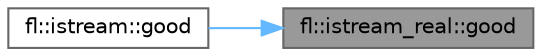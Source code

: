 digraph "fl::istream_real::good"
{
 // INTERACTIVE_SVG=YES
 // LATEX_PDF_SIZE
  bgcolor="transparent";
  edge [fontname=Helvetica,fontsize=10,labelfontname=Helvetica,labelfontsize=10];
  node [fontname=Helvetica,fontsize=10,shape=box,height=0.2,width=0.4];
  rankdir="RL";
  Node1 [id="Node000001",label="fl::istream_real::good",height=0.2,width=0.4,color="gray40", fillcolor="grey60", style="filled", fontcolor="black",tooltip=" "];
  Node1 -> Node2 [id="edge1_Node000001_Node000002",dir="back",color="steelblue1",style="solid",tooltip=" "];
  Node2 [id="Node000002",label="fl::istream::good",height=0.2,width=0.4,color="grey40", fillcolor="white", style="filled",URL="$de/def/classfl_1_1istream_a3f4a7cbba5b114bc12836d437f69b589.html#a3f4a7cbba5b114bc12836d437f69b589",tooltip=" "];
}
